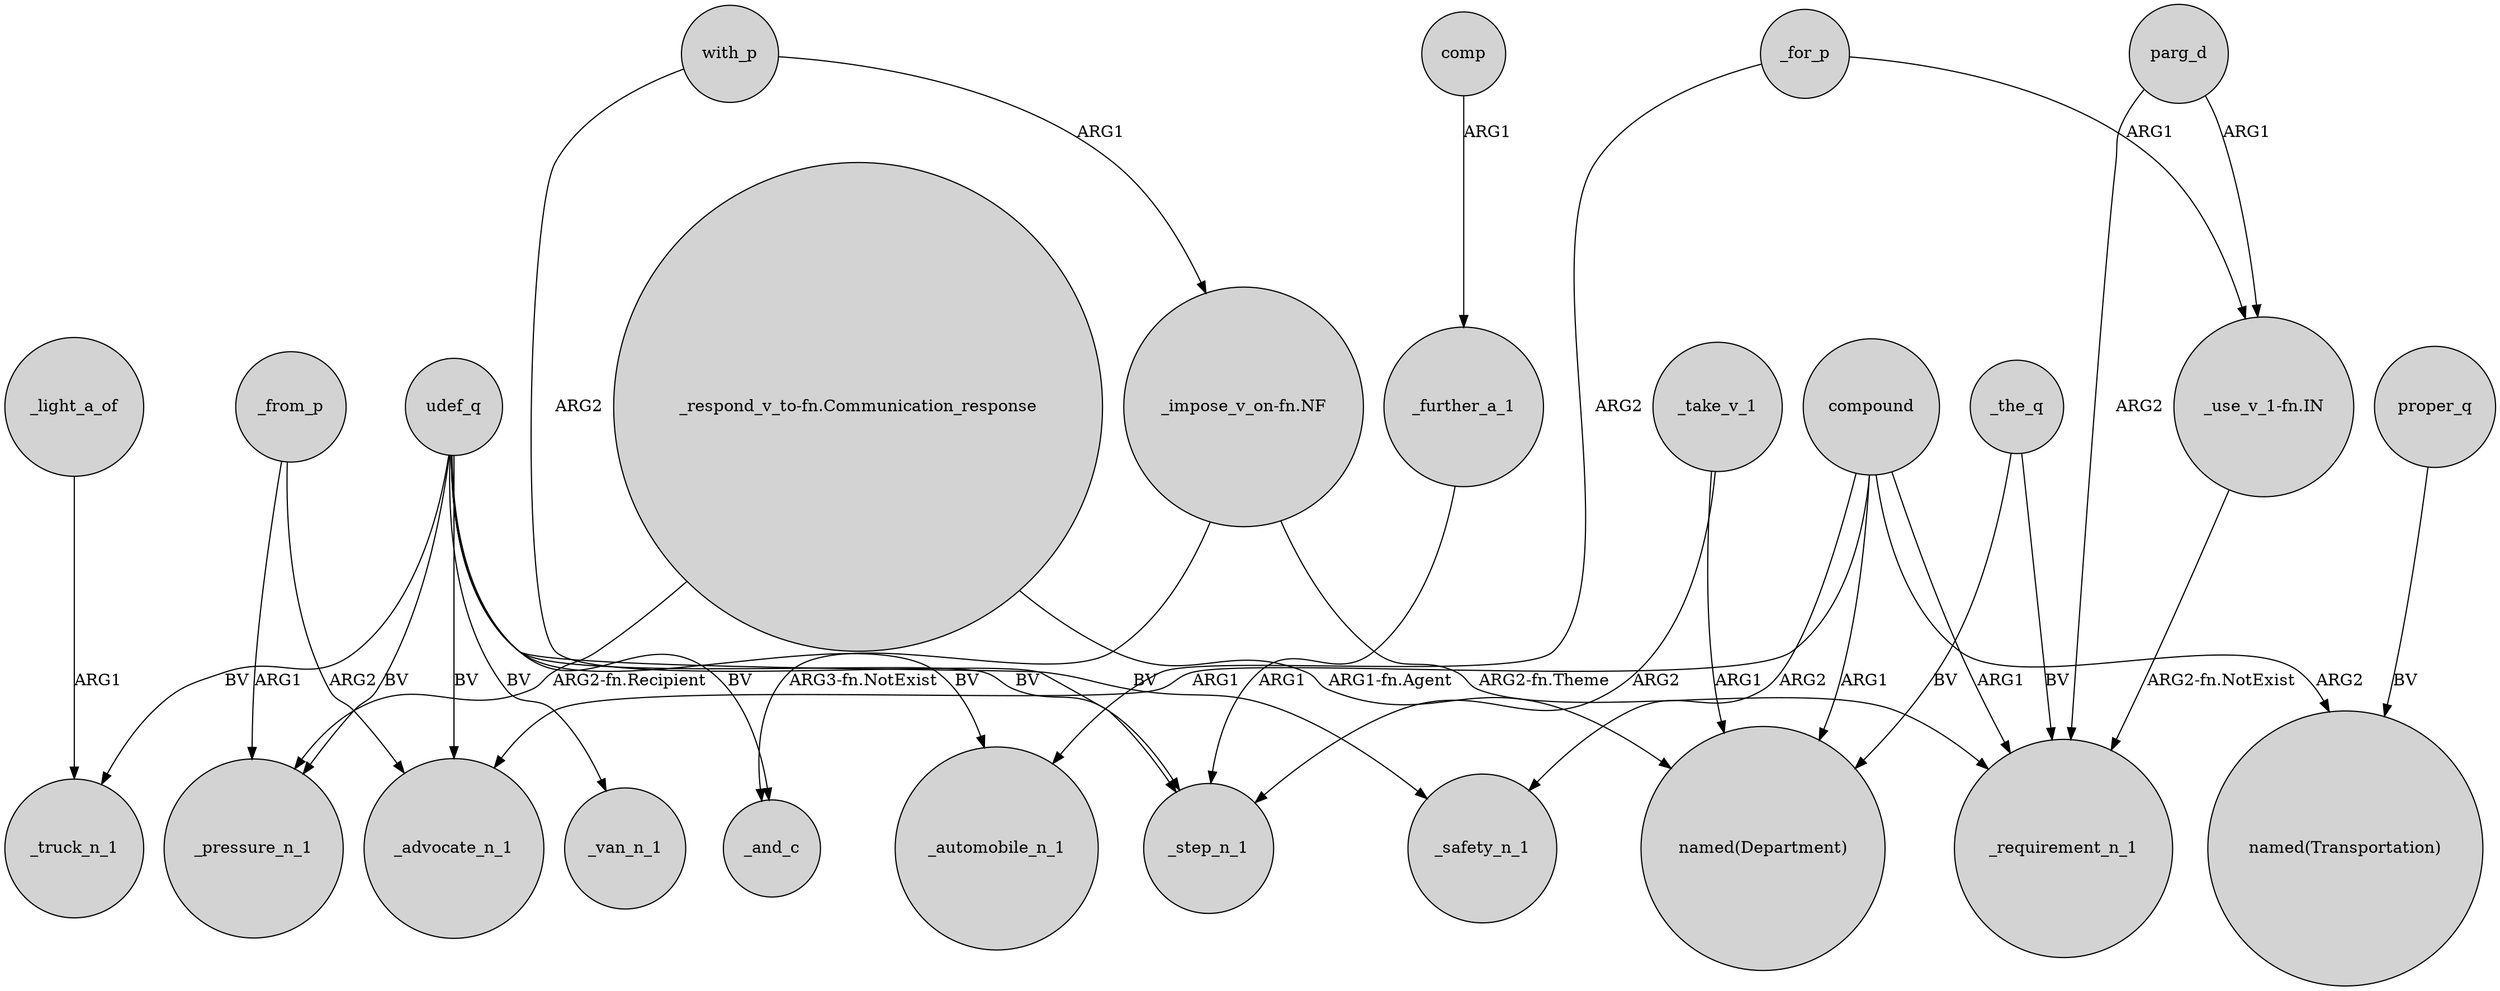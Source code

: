 digraph {
	node [shape=circle style=filled]
	udef_q -> _pressure_n_1 [label=BV]
	"_impose_v_on-fn.NF" -> _requirement_n_1 [label="ARG2-fn.Theme"]
	proper_q -> "named(Transportation)" [label=BV]
	_from_p -> _pressure_n_1 [label=ARG1]
	compound -> "named(Transportation)" [label=ARG2]
	with_p -> _step_n_1 [label=ARG2]
	udef_q -> _automobile_n_1 [label=BV]
	compound -> _advocate_n_1 [label=ARG1]
	udef_q -> _advocate_n_1 [label=BV]
	_further_a_1 -> _step_n_1 [label=ARG1]
	_light_a_of -> _truck_n_1 [label=ARG1]
	"_respond_v_to-fn.Communication_response" -> "named(Department)" [label="ARG1-fn.Agent"]
	udef_q -> _van_n_1 [label=BV]
	udef_q -> _step_n_1 [label=BV]
	compound -> _safety_n_1 [label=ARG2]
	"_impose_v_on-fn.NF" -> _and_c [label="ARG3-fn.NotExist"]
	udef_q -> _truck_n_1 [label=BV]
	_from_p -> _advocate_n_1 [label=ARG2]
	comp -> _further_a_1 [label=ARG1]
	parg_d -> "_use_v_1-fn.IN" [label=ARG1]
	"_use_v_1-fn.IN" -> _requirement_n_1 [label="ARG2-fn.NotExist"]
	_the_q -> "named(Department)" [label=BV]
	udef_q -> _safety_n_1 [label=BV]
	_take_v_1 -> _step_n_1 [label=ARG2]
	compound -> _requirement_n_1 [label=ARG1]
	_for_p -> "_use_v_1-fn.IN" [label=ARG1]
	_take_v_1 -> "named(Department)" [label=ARG1]
	parg_d -> _requirement_n_1 [label=ARG2]
	compound -> "named(Department)" [label=ARG1]
	udef_q -> _and_c [label=BV]
	with_p -> "_impose_v_on-fn.NF" [label=ARG1]
	"_respond_v_to-fn.Communication_response" -> _pressure_n_1 [label="ARG2-fn.Recipient"]
	_for_p -> _automobile_n_1 [label=ARG2]
	_the_q -> _requirement_n_1 [label=BV]
}
